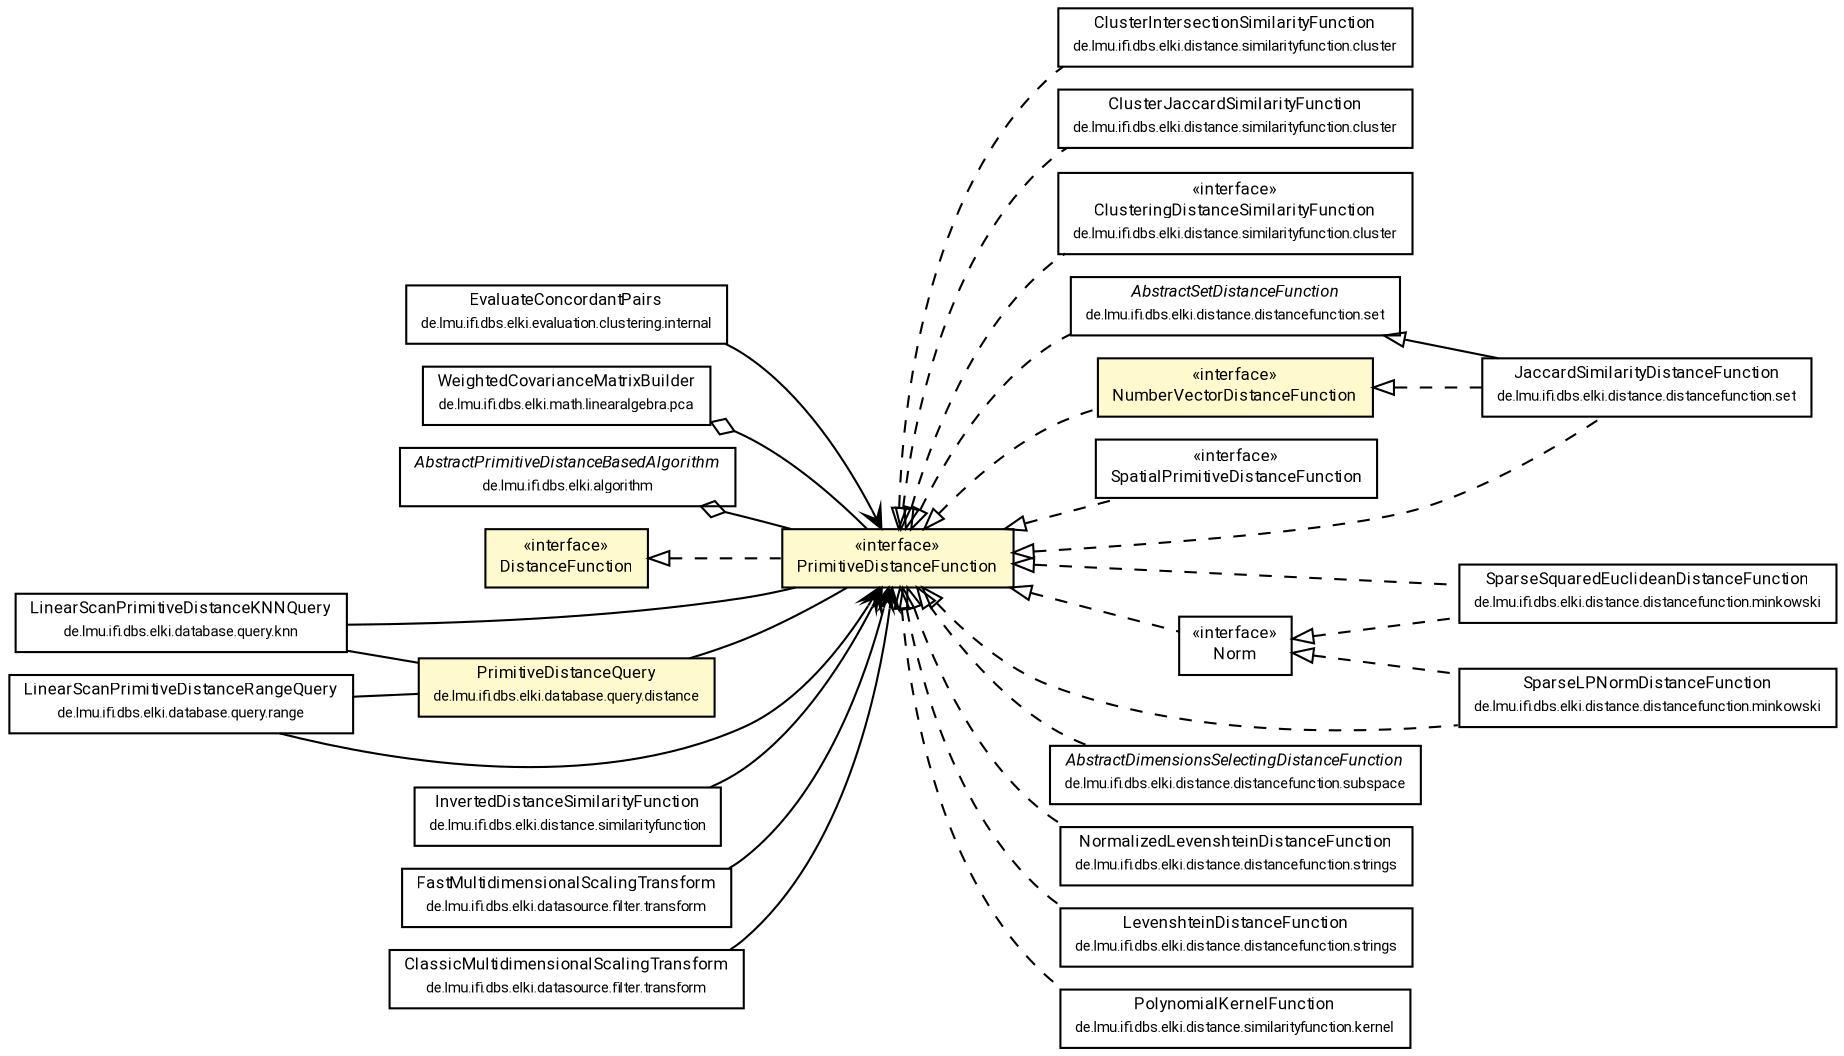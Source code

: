 #!/usr/local/bin/dot
#
# Class diagram 
# Generated by UMLGraph version R5_7_2-60-g0e99a6 (http://www.spinellis.gr/umlgraph/)
#

digraph G {
	graph [fontnames="svg"]
	edge [fontname="Roboto",fontsize=7,labelfontname="Roboto",labelfontsize=7,color="black"];
	node [fontname="Roboto",fontcolor="black",fontsize=8,shape=plaintext,margin=0,width=0,height=0];
	nodesep=0.15;
	ranksep=0.25;
	rankdir=LR;
	// de.lmu.ifi.dbs.elki.distance.similarityfunction.cluster.ClusterIntersectionSimilarityFunction
	c8379928 [label=<<table title="de.lmu.ifi.dbs.elki.distance.similarityfunction.cluster.ClusterIntersectionSimilarityFunction" border="0" cellborder="1" cellspacing="0" cellpadding="2" href="../similarityfunction/cluster/ClusterIntersectionSimilarityFunction.html" target="_parent">
		<tr><td><table border="0" cellspacing="0" cellpadding="1">
		<tr><td align="center" balign="center"> <font face="Roboto">ClusterIntersectionSimilarityFunction</font> </td></tr>
		<tr><td align="center" balign="center"> <font face="Roboto" point-size="7.0">de.lmu.ifi.dbs.elki.distance.similarityfunction.cluster</font> </td></tr>
		</table></td></tr>
		</table>>, URL="../similarityfunction/cluster/ClusterIntersectionSimilarityFunction.html"];
	// de.lmu.ifi.dbs.elki.distance.similarityfunction.cluster.ClusterJaccardSimilarityFunction
	c8379930 [label=<<table title="de.lmu.ifi.dbs.elki.distance.similarityfunction.cluster.ClusterJaccardSimilarityFunction" border="0" cellborder="1" cellspacing="0" cellpadding="2" href="../similarityfunction/cluster/ClusterJaccardSimilarityFunction.html" target="_parent">
		<tr><td><table border="0" cellspacing="0" cellpadding="1">
		<tr><td align="center" balign="center"> <font face="Roboto">ClusterJaccardSimilarityFunction</font> </td></tr>
		<tr><td align="center" balign="center"> <font face="Roboto" point-size="7.0">de.lmu.ifi.dbs.elki.distance.similarityfunction.cluster</font> </td></tr>
		</table></td></tr>
		</table>>, URL="../similarityfunction/cluster/ClusterJaccardSimilarityFunction.html"];
	// de.lmu.ifi.dbs.elki.distance.similarityfunction.cluster.ClusteringDistanceSimilarityFunction
	c8379934 [label=<<table title="de.lmu.ifi.dbs.elki.distance.similarityfunction.cluster.ClusteringDistanceSimilarityFunction" border="0" cellborder="1" cellspacing="0" cellpadding="2" href="../similarityfunction/cluster/ClusteringDistanceSimilarityFunction.html" target="_parent">
		<tr><td><table border="0" cellspacing="0" cellpadding="1">
		<tr><td align="center" balign="center"> &#171;interface&#187; </td></tr>
		<tr><td align="center" balign="center"> <font face="Roboto">ClusteringDistanceSimilarityFunction</font> </td></tr>
		<tr><td align="center" balign="center"> <font face="Roboto" point-size="7.0">de.lmu.ifi.dbs.elki.distance.similarityfunction.cluster</font> </td></tr>
		</table></td></tr>
		</table>>, URL="../similarityfunction/cluster/ClusteringDistanceSimilarityFunction.html"];
	// de.lmu.ifi.dbs.elki.evaluation.clustering.internal.EvaluateConcordantPairs<O>
	c8379959 [label=<<table title="de.lmu.ifi.dbs.elki.evaluation.clustering.internal.EvaluateConcordantPairs" border="0" cellborder="1" cellspacing="0" cellpadding="2" href="../../evaluation/clustering/internal/EvaluateConcordantPairs.html" target="_parent">
		<tr><td><table border="0" cellspacing="0" cellpadding="1">
		<tr><td align="center" balign="center"> <font face="Roboto">EvaluateConcordantPairs</font> </td></tr>
		<tr><td align="center" balign="center"> <font face="Roboto" point-size="7.0">de.lmu.ifi.dbs.elki.evaluation.clustering.internal</font> </td></tr>
		</table></td></tr>
		</table>>, URL="../../evaluation/clustering/internal/EvaluateConcordantPairs.html"];
	// de.lmu.ifi.dbs.elki.math.linearalgebra.pca.WeightedCovarianceMatrixBuilder
	c8380444 [label=<<table title="de.lmu.ifi.dbs.elki.math.linearalgebra.pca.WeightedCovarianceMatrixBuilder" border="0" cellborder="1" cellspacing="0" cellpadding="2" href="../../math/linearalgebra/pca/WeightedCovarianceMatrixBuilder.html" target="_parent">
		<tr><td><table border="0" cellspacing="0" cellpadding="1">
		<tr><td align="center" balign="center"> <font face="Roboto">WeightedCovarianceMatrixBuilder</font> </td></tr>
		<tr><td align="center" balign="center"> <font face="Roboto" point-size="7.0">de.lmu.ifi.dbs.elki.math.linearalgebra.pca</font> </td></tr>
		</table></td></tr>
		</table>>, URL="../../math/linearalgebra/pca/WeightedCovarianceMatrixBuilder.html"];
	// de.lmu.ifi.dbs.elki.algorithm.AbstractPrimitiveDistanceBasedAlgorithm<O, R extends de.lmu.ifi.dbs.elki.result.Result>
	c8380494 [label=<<table title="de.lmu.ifi.dbs.elki.algorithm.AbstractPrimitiveDistanceBasedAlgorithm" border="0" cellborder="1" cellspacing="0" cellpadding="2" href="../../algorithm/AbstractPrimitiveDistanceBasedAlgorithm.html" target="_parent">
		<tr><td><table border="0" cellspacing="0" cellpadding="1">
		<tr><td align="center" balign="center"> <font face="Roboto"><i>AbstractPrimitiveDistanceBasedAlgorithm</i></font> </td></tr>
		<tr><td align="center" balign="center"> <font face="Roboto" point-size="7.0">de.lmu.ifi.dbs.elki.algorithm</font> </td></tr>
		</table></td></tr>
		</table>>, URL="../../algorithm/AbstractPrimitiveDistanceBasedAlgorithm.html"];
	// de.lmu.ifi.dbs.elki.distance.distancefunction.DistanceFunction<O>
	c8380509 [label=<<table title="de.lmu.ifi.dbs.elki.distance.distancefunction.DistanceFunction" border="0" cellborder="1" cellspacing="0" cellpadding="2" bgcolor="LemonChiffon" href="DistanceFunction.html" target="_parent">
		<tr><td><table border="0" cellspacing="0" cellpadding="1">
		<tr><td align="center" balign="center"> &#171;interface&#187; </td></tr>
		<tr><td align="center" balign="center"> <font face="Roboto">DistanceFunction</font> </td></tr>
		</table></td></tr>
		</table>>, URL="DistanceFunction.html"];
	// de.lmu.ifi.dbs.elki.distance.distancefunction.PrimitiveDistanceFunction<O>
	c8380510 [label=<<table title="de.lmu.ifi.dbs.elki.distance.distancefunction.PrimitiveDistanceFunction" border="0" cellborder="1" cellspacing="0" cellpadding="2" bgcolor="lemonChiffon" href="PrimitiveDistanceFunction.html" target="_parent">
		<tr><td><table border="0" cellspacing="0" cellpadding="1">
		<tr><td align="center" balign="center"> &#171;interface&#187; </td></tr>
		<tr><td align="center" balign="center"> <font face="Roboto">PrimitiveDistanceFunction</font> </td></tr>
		</table></td></tr>
		</table>>, URL="PrimitiveDistanceFunction.html"];
	// de.lmu.ifi.dbs.elki.distance.distancefunction.NumberVectorDistanceFunction<O>
	c8380511 [label=<<table title="de.lmu.ifi.dbs.elki.distance.distancefunction.NumberVectorDistanceFunction" border="0" cellborder="1" cellspacing="0" cellpadding="2" bgcolor="LemonChiffon" href="NumberVectorDistanceFunction.html" target="_parent">
		<tr><td><table border="0" cellspacing="0" cellpadding="1">
		<tr><td align="center" balign="center"> &#171;interface&#187; </td></tr>
		<tr><td align="center" balign="center"> <font face="Roboto">NumberVectorDistanceFunction</font> </td></tr>
		</table></td></tr>
		</table>>, URL="NumberVectorDistanceFunction.html"];
	// de.lmu.ifi.dbs.elki.distance.distancefunction.Norm<O>
	c8380512 [label=<<table title="de.lmu.ifi.dbs.elki.distance.distancefunction.Norm" border="0" cellborder="1" cellspacing="0" cellpadding="2" href="Norm.html" target="_parent">
		<tr><td><table border="0" cellspacing="0" cellpadding="1">
		<tr><td align="center" balign="center"> &#171;interface&#187; </td></tr>
		<tr><td align="center" balign="center"> <font face="Roboto">Norm</font> </td></tr>
		</table></td></tr>
		</table>>, URL="Norm.html"];
	// de.lmu.ifi.dbs.elki.distance.distancefunction.SpatialPrimitiveDistanceFunction<V extends de.lmu.ifi.dbs.elki.data.spatial.SpatialComparable>
	c8380514 [label=<<table title="de.lmu.ifi.dbs.elki.distance.distancefunction.SpatialPrimitiveDistanceFunction" border="0" cellborder="1" cellspacing="0" cellpadding="2" href="SpatialPrimitiveDistanceFunction.html" target="_parent">
		<tr><td><table border="0" cellspacing="0" cellpadding="1">
		<tr><td align="center" balign="center"> &#171;interface&#187; </td></tr>
		<tr><td align="center" balign="center"> <font face="Roboto">SpatialPrimitiveDistanceFunction</font> </td></tr>
		</table></td></tr>
		</table>>, URL="SpatialPrimitiveDistanceFunction.html"];
	// de.lmu.ifi.dbs.elki.database.query.distance.PrimitiveDistanceQuery<O>
	c8380530 [label=<<table title="de.lmu.ifi.dbs.elki.database.query.distance.PrimitiveDistanceQuery" border="0" cellborder="1" cellspacing="0" cellpadding="2" bgcolor="LemonChiffon" href="../../database/query/distance/PrimitiveDistanceQuery.html" target="_parent">
		<tr><td><table border="0" cellspacing="0" cellpadding="1">
		<tr><td align="center" balign="center"> <font face="Roboto">PrimitiveDistanceQuery</font> </td></tr>
		<tr><td align="center" balign="center"> <font face="Roboto" point-size="7.0">de.lmu.ifi.dbs.elki.database.query.distance</font> </td></tr>
		</table></td></tr>
		</table>>, URL="../../database/query/distance/PrimitiveDistanceQuery.html"];
	// de.lmu.ifi.dbs.elki.distance.distancefunction.minkowski.SparseSquaredEuclideanDistanceFunction
	c8380865 [label=<<table title="de.lmu.ifi.dbs.elki.distance.distancefunction.minkowski.SparseSquaredEuclideanDistanceFunction" border="0" cellborder="1" cellspacing="0" cellpadding="2" href="minkowski/SparseSquaredEuclideanDistanceFunction.html" target="_parent">
		<tr><td><table border="0" cellspacing="0" cellpadding="1">
		<tr><td align="center" balign="center"> <font face="Roboto">SparseSquaredEuclideanDistanceFunction</font> </td></tr>
		<tr><td align="center" balign="center"> <font face="Roboto" point-size="7.0">de.lmu.ifi.dbs.elki.distance.distancefunction.minkowski</font> </td></tr>
		</table></td></tr>
		</table>>, URL="minkowski/SparseSquaredEuclideanDistanceFunction.html"];
	// de.lmu.ifi.dbs.elki.distance.distancefunction.minkowski.SparseLPNormDistanceFunction
	c8380887 [label=<<table title="de.lmu.ifi.dbs.elki.distance.distancefunction.minkowski.SparseLPNormDistanceFunction" border="0" cellborder="1" cellspacing="0" cellpadding="2" href="minkowski/SparseLPNormDistanceFunction.html" target="_parent">
		<tr><td><table border="0" cellspacing="0" cellpadding="1">
		<tr><td align="center" balign="center"> <font face="Roboto">SparseLPNormDistanceFunction</font> </td></tr>
		<tr><td align="center" balign="center"> <font face="Roboto" point-size="7.0">de.lmu.ifi.dbs.elki.distance.distancefunction.minkowski</font> </td></tr>
		</table></td></tr>
		</table>>, URL="minkowski/SparseLPNormDistanceFunction.html"];
	// de.lmu.ifi.dbs.elki.distance.distancefunction.set.AbstractSetDistanceFunction<O>
	c8380910 [label=<<table title="de.lmu.ifi.dbs.elki.distance.distancefunction.set.AbstractSetDistanceFunction" border="0" cellborder="1" cellspacing="0" cellpadding="2" href="set/AbstractSetDistanceFunction.html" target="_parent">
		<tr><td><table border="0" cellspacing="0" cellpadding="1">
		<tr><td align="center" balign="center"> <font face="Roboto"><i>AbstractSetDistanceFunction</i></font> </td></tr>
		<tr><td align="center" balign="center"> <font face="Roboto" point-size="7.0">de.lmu.ifi.dbs.elki.distance.distancefunction.set</font> </td></tr>
		</table></td></tr>
		</table>>, URL="set/AbstractSetDistanceFunction.html"];
	// de.lmu.ifi.dbs.elki.distance.distancefunction.set.JaccardSimilarityDistanceFunction
	c8380913 [label=<<table title="de.lmu.ifi.dbs.elki.distance.distancefunction.set.JaccardSimilarityDistanceFunction" border="0" cellborder="1" cellspacing="0" cellpadding="2" href="set/JaccardSimilarityDistanceFunction.html" target="_parent">
		<tr><td><table border="0" cellspacing="0" cellpadding="1">
		<tr><td align="center" balign="center"> <font face="Roboto">JaccardSimilarityDistanceFunction</font> </td></tr>
		<tr><td align="center" balign="center"> <font face="Roboto" point-size="7.0">de.lmu.ifi.dbs.elki.distance.distancefunction.set</font> </td></tr>
		</table></td></tr>
		</table>>, URL="set/JaccardSimilarityDistanceFunction.html"];
	// de.lmu.ifi.dbs.elki.distance.distancefunction.subspace.AbstractDimensionsSelectingDistanceFunction<V extends de.lmu.ifi.dbs.elki.data.FeatureVector<?>>
	c8380930 [label=<<table title="de.lmu.ifi.dbs.elki.distance.distancefunction.subspace.AbstractDimensionsSelectingDistanceFunction" border="0" cellborder="1" cellspacing="0" cellpadding="2" href="subspace/AbstractDimensionsSelectingDistanceFunction.html" target="_parent">
		<tr><td><table border="0" cellspacing="0" cellpadding="1">
		<tr><td align="center" balign="center"> <font face="Roboto"><i>AbstractDimensionsSelectingDistanceFunction</i></font> </td></tr>
		<tr><td align="center" balign="center"> <font face="Roboto" point-size="7.0">de.lmu.ifi.dbs.elki.distance.distancefunction.subspace</font> </td></tr>
		</table></td></tr>
		</table>>, URL="subspace/AbstractDimensionsSelectingDistanceFunction.html"];
	// de.lmu.ifi.dbs.elki.distance.distancefunction.strings.NormalizedLevenshteinDistanceFunction
	c8380932 [label=<<table title="de.lmu.ifi.dbs.elki.distance.distancefunction.strings.NormalizedLevenshteinDistanceFunction" border="0" cellborder="1" cellspacing="0" cellpadding="2" href="strings/NormalizedLevenshteinDistanceFunction.html" target="_parent">
		<tr><td><table border="0" cellspacing="0" cellpadding="1">
		<tr><td align="center" balign="center"> <font face="Roboto">NormalizedLevenshteinDistanceFunction</font> </td></tr>
		<tr><td align="center" balign="center"> <font face="Roboto" point-size="7.0">de.lmu.ifi.dbs.elki.distance.distancefunction.strings</font> </td></tr>
		</table></td></tr>
		</table>>, URL="strings/NormalizedLevenshteinDistanceFunction.html"];
	// de.lmu.ifi.dbs.elki.distance.distancefunction.strings.LevenshteinDistanceFunction
	c8380934 [label=<<table title="de.lmu.ifi.dbs.elki.distance.distancefunction.strings.LevenshteinDistanceFunction" border="0" cellborder="1" cellspacing="0" cellpadding="2" href="strings/LevenshteinDistanceFunction.html" target="_parent">
		<tr><td><table border="0" cellspacing="0" cellpadding="1">
		<tr><td align="center" balign="center"> <font face="Roboto">LevenshteinDistanceFunction</font> </td></tr>
		<tr><td align="center" balign="center"> <font face="Roboto" point-size="7.0">de.lmu.ifi.dbs.elki.distance.distancefunction.strings</font> </td></tr>
		</table></td></tr>
		</table>>, URL="strings/LevenshteinDistanceFunction.html"];
	// de.lmu.ifi.dbs.elki.distance.similarityfunction.kernel.PolynomialKernelFunction
	c8380966 [label=<<table title="de.lmu.ifi.dbs.elki.distance.similarityfunction.kernel.PolynomialKernelFunction" border="0" cellborder="1" cellspacing="0" cellpadding="2" href="../similarityfunction/kernel/PolynomialKernelFunction.html" target="_parent">
		<tr><td><table border="0" cellspacing="0" cellpadding="1">
		<tr><td align="center" balign="center"> <font face="Roboto">PolynomialKernelFunction</font> </td></tr>
		<tr><td align="center" balign="center"> <font face="Roboto" point-size="7.0">de.lmu.ifi.dbs.elki.distance.similarityfunction.kernel</font> </td></tr>
		</table></td></tr>
		</table>>, URL="../similarityfunction/kernel/PolynomialKernelFunction.html"];
	// de.lmu.ifi.dbs.elki.distance.similarityfunction.InvertedDistanceSimilarityFunction<O>
	c8380972 [label=<<table title="de.lmu.ifi.dbs.elki.distance.similarityfunction.InvertedDistanceSimilarityFunction" border="0" cellborder="1" cellspacing="0" cellpadding="2" href="../similarityfunction/InvertedDistanceSimilarityFunction.html" target="_parent">
		<tr><td><table border="0" cellspacing="0" cellpadding="1">
		<tr><td align="center" balign="center"> <font face="Roboto">InvertedDistanceSimilarityFunction</font> </td></tr>
		<tr><td align="center" balign="center"> <font face="Roboto" point-size="7.0">de.lmu.ifi.dbs.elki.distance.similarityfunction</font> </td></tr>
		</table></td></tr>
		</table>>, URL="../similarityfunction/InvertedDistanceSimilarityFunction.html"];
	// de.lmu.ifi.dbs.elki.database.query.knn.LinearScanPrimitiveDistanceKNNQuery<O>
	c8381602 [label=<<table title="de.lmu.ifi.dbs.elki.database.query.knn.LinearScanPrimitiveDistanceKNNQuery" border="0" cellborder="1" cellspacing="0" cellpadding="2" href="../../database/query/knn/LinearScanPrimitiveDistanceKNNQuery.html" target="_parent">
		<tr><td><table border="0" cellspacing="0" cellpadding="1">
		<tr><td align="center" balign="center"> <font face="Roboto">LinearScanPrimitiveDistanceKNNQuery</font> </td></tr>
		<tr><td align="center" balign="center"> <font face="Roboto" point-size="7.0">de.lmu.ifi.dbs.elki.database.query.knn</font> </td></tr>
		</table></td></tr>
		</table>>, URL="../../database/query/knn/LinearScanPrimitiveDistanceKNNQuery.html"];
	// de.lmu.ifi.dbs.elki.database.query.range.LinearScanPrimitiveDistanceRangeQuery<O>
	c8381613 [label=<<table title="de.lmu.ifi.dbs.elki.database.query.range.LinearScanPrimitiveDistanceRangeQuery" border="0" cellborder="1" cellspacing="0" cellpadding="2" href="../../database/query/range/LinearScanPrimitiveDistanceRangeQuery.html" target="_parent">
		<tr><td><table border="0" cellspacing="0" cellpadding="1">
		<tr><td align="center" balign="center"> <font face="Roboto">LinearScanPrimitiveDistanceRangeQuery</font> </td></tr>
		<tr><td align="center" balign="center"> <font face="Roboto" point-size="7.0">de.lmu.ifi.dbs.elki.database.query.range</font> </td></tr>
		</table></td></tr>
		</table>>, URL="../../database/query/range/LinearScanPrimitiveDistanceRangeQuery.html"];
	// de.lmu.ifi.dbs.elki.datasource.filter.transform.FastMultidimensionalScalingTransform<I, O extends de.lmu.ifi.dbs.elki.data.NumberVector>
	c8382086 [label=<<table title="de.lmu.ifi.dbs.elki.datasource.filter.transform.FastMultidimensionalScalingTransform" border="0" cellborder="1" cellspacing="0" cellpadding="2" href="../../datasource/filter/transform/FastMultidimensionalScalingTransform.html" target="_parent">
		<tr><td><table border="0" cellspacing="0" cellpadding="1">
		<tr><td align="center" balign="center"> <font face="Roboto">FastMultidimensionalScalingTransform</font> </td></tr>
		<tr><td align="center" balign="center"> <font face="Roboto" point-size="7.0">de.lmu.ifi.dbs.elki.datasource.filter.transform</font> </td></tr>
		</table></td></tr>
		</table>>, URL="../../datasource/filter/transform/FastMultidimensionalScalingTransform.html"];
	// de.lmu.ifi.dbs.elki.datasource.filter.transform.ClassicMultidimensionalScalingTransform<I, O extends de.lmu.ifi.dbs.elki.data.NumberVector>
	c8382088 [label=<<table title="de.lmu.ifi.dbs.elki.datasource.filter.transform.ClassicMultidimensionalScalingTransform" border="0" cellborder="1" cellspacing="0" cellpadding="2" href="../../datasource/filter/transform/ClassicMultidimensionalScalingTransform.html" target="_parent">
		<tr><td><table border="0" cellspacing="0" cellpadding="1">
		<tr><td align="center" balign="center"> <font face="Roboto">ClassicMultidimensionalScalingTransform</font> </td></tr>
		<tr><td align="center" balign="center"> <font face="Roboto" point-size="7.0">de.lmu.ifi.dbs.elki.datasource.filter.transform</font> </td></tr>
		</table></td></tr>
		</table>>, URL="../../datasource/filter/transform/ClassicMultidimensionalScalingTransform.html"];
	// de.lmu.ifi.dbs.elki.distance.similarityfunction.cluster.ClusterIntersectionSimilarityFunction implements de.lmu.ifi.dbs.elki.distance.distancefunction.PrimitiveDistanceFunction<O>
	c8380510 -> c8379928 [arrowtail=empty,style=dashed,dir=back,weight=9];
	// de.lmu.ifi.dbs.elki.distance.similarityfunction.cluster.ClusterJaccardSimilarityFunction implements de.lmu.ifi.dbs.elki.distance.distancefunction.PrimitiveDistanceFunction<O>
	c8380510 -> c8379930 [arrowtail=empty,style=dashed,dir=back,weight=9];
	// de.lmu.ifi.dbs.elki.distance.similarityfunction.cluster.ClusteringDistanceSimilarityFunction implements de.lmu.ifi.dbs.elki.distance.distancefunction.PrimitiveDistanceFunction<O>
	c8380510 -> c8379934 [arrowtail=empty,style=dashed,dir=back,weight=9];
	// de.lmu.ifi.dbs.elki.math.linearalgebra.pca.WeightedCovarianceMatrixBuilder has de.lmu.ifi.dbs.elki.distance.distancefunction.PrimitiveDistanceFunction<O>
	c8380444 -> c8380510 [arrowhead=none,arrowtail=ediamond,dir=back,weight=4];
	// de.lmu.ifi.dbs.elki.algorithm.AbstractPrimitiveDistanceBasedAlgorithm<O, R extends de.lmu.ifi.dbs.elki.result.Result> has de.lmu.ifi.dbs.elki.distance.distancefunction.PrimitiveDistanceFunction<O>
	c8380494 -> c8380510 [arrowhead=none,arrowtail=ediamond,dir=back,weight=4];
	// de.lmu.ifi.dbs.elki.distance.distancefunction.PrimitiveDistanceFunction<O> implements de.lmu.ifi.dbs.elki.distance.distancefunction.DistanceFunction<O>
	c8380509 -> c8380510 [arrowtail=empty,style=dashed,dir=back,weight=9];
	// de.lmu.ifi.dbs.elki.distance.distancefunction.NumberVectorDistanceFunction<O> implements de.lmu.ifi.dbs.elki.distance.distancefunction.PrimitiveDistanceFunction<O>
	c8380510 -> c8380511 [arrowtail=empty,style=dashed,dir=back,weight=9];
	// de.lmu.ifi.dbs.elki.distance.distancefunction.Norm<O> implements de.lmu.ifi.dbs.elki.distance.distancefunction.PrimitiveDistanceFunction<O>
	c8380510 -> c8380512 [arrowtail=empty,style=dashed,dir=back,weight=9];
	// de.lmu.ifi.dbs.elki.distance.distancefunction.SpatialPrimitiveDistanceFunction<V extends de.lmu.ifi.dbs.elki.data.spatial.SpatialComparable> implements de.lmu.ifi.dbs.elki.distance.distancefunction.PrimitiveDistanceFunction<O>
	c8380510 -> c8380514 [arrowtail=empty,style=dashed,dir=back,weight=9];
	// de.lmu.ifi.dbs.elki.database.query.distance.PrimitiveDistanceQuery<O> assoc de.lmu.ifi.dbs.elki.distance.distancefunction.PrimitiveDistanceFunction<O>
	c8380530 -> c8380510 [arrowhead=none,weight=2];
	// de.lmu.ifi.dbs.elki.distance.distancefunction.minkowski.SparseSquaredEuclideanDistanceFunction implements de.lmu.ifi.dbs.elki.distance.distancefunction.PrimitiveDistanceFunction<O>
	c8380510 -> c8380865 [arrowtail=empty,style=dashed,dir=back,weight=9];
	// de.lmu.ifi.dbs.elki.distance.distancefunction.minkowski.SparseSquaredEuclideanDistanceFunction implements de.lmu.ifi.dbs.elki.distance.distancefunction.Norm<O>
	c8380512 -> c8380865 [arrowtail=empty,style=dashed,dir=back,weight=9];
	// de.lmu.ifi.dbs.elki.distance.distancefunction.minkowski.SparseLPNormDistanceFunction implements de.lmu.ifi.dbs.elki.distance.distancefunction.PrimitiveDistanceFunction<O>
	c8380510 -> c8380887 [arrowtail=empty,style=dashed,dir=back,weight=9];
	// de.lmu.ifi.dbs.elki.distance.distancefunction.minkowski.SparseLPNormDistanceFunction implements de.lmu.ifi.dbs.elki.distance.distancefunction.Norm<O>
	c8380512 -> c8380887 [arrowtail=empty,style=dashed,dir=back,weight=9];
	// de.lmu.ifi.dbs.elki.distance.distancefunction.set.AbstractSetDistanceFunction<O> implements de.lmu.ifi.dbs.elki.distance.distancefunction.PrimitiveDistanceFunction<O>
	c8380510 -> c8380910 [arrowtail=empty,style=dashed,dir=back,weight=9];
	// de.lmu.ifi.dbs.elki.distance.distancefunction.set.JaccardSimilarityDistanceFunction extends de.lmu.ifi.dbs.elki.distance.distancefunction.set.AbstractSetDistanceFunction<O>
	c8380910 -> c8380913 [arrowtail=empty,dir=back,weight=10];
	// de.lmu.ifi.dbs.elki.distance.distancefunction.set.JaccardSimilarityDistanceFunction implements de.lmu.ifi.dbs.elki.distance.distancefunction.NumberVectorDistanceFunction<O>
	c8380511 -> c8380913 [arrowtail=empty,style=dashed,dir=back,weight=9];
	// de.lmu.ifi.dbs.elki.distance.distancefunction.set.JaccardSimilarityDistanceFunction implements de.lmu.ifi.dbs.elki.distance.distancefunction.PrimitiveDistanceFunction<O>
	c8380510 -> c8380913 [arrowtail=empty,style=dashed,dir=back,weight=9];
	// de.lmu.ifi.dbs.elki.distance.distancefunction.subspace.AbstractDimensionsSelectingDistanceFunction<V extends de.lmu.ifi.dbs.elki.data.FeatureVector<?>> implements de.lmu.ifi.dbs.elki.distance.distancefunction.PrimitiveDistanceFunction<O>
	c8380510 -> c8380930 [arrowtail=empty,style=dashed,dir=back,weight=9];
	// de.lmu.ifi.dbs.elki.distance.distancefunction.strings.NormalizedLevenshteinDistanceFunction implements de.lmu.ifi.dbs.elki.distance.distancefunction.PrimitiveDistanceFunction<O>
	c8380510 -> c8380932 [arrowtail=empty,style=dashed,dir=back,weight=9];
	// de.lmu.ifi.dbs.elki.distance.distancefunction.strings.LevenshteinDistanceFunction implements de.lmu.ifi.dbs.elki.distance.distancefunction.PrimitiveDistanceFunction<O>
	c8380510 -> c8380934 [arrowtail=empty,style=dashed,dir=back,weight=9];
	// de.lmu.ifi.dbs.elki.distance.similarityfunction.kernel.PolynomialKernelFunction implements de.lmu.ifi.dbs.elki.distance.distancefunction.PrimitiveDistanceFunction<O>
	c8380510 -> c8380966 [arrowtail=empty,style=dashed,dir=back,weight=9];
	// de.lmu.ifi.dbs.elki.database.query.knn.LinearScanPrimitiveDistanceKNNQuery<O> assoc de.lmu.ifi.dbs.elki.database.query.distance.PrimitiveDistanceQuery<O>
	c8381602 -> c8380530 [arrowhead=none,weight=2];
	// de.lmu.ifi.dbs.elki.database.query.knn.LinearScanPrimitiveDistanceKNNQuery<O> assoc de.lmu.ifi.dbs.elki.distance.distancefunction.PrimitiveDistanceFunction<O>
	c8381602 -> c8380510 [arrowhead=none,weight=2];
	// de.lmu.ifi.dbs.elki.database.query.range.LinearScanPrimitiveDistanceRangeQuery<O> assoc de.lmu.ifi.dbs.elki.database.query.distance.PrimitiveDistanceQuery<O>
	c8381613 -> c8380530 [arrowhead=none,weight=2];
	// de.lmu.ifi.dbs.elki.evaluation.clustering.internal.EvaluateConcordantPairs<O> navassoc de.lmu.ifi.dbs.elki.distance.distancefunction.PrimitiveDistanceFunction<O>
	c8379959 -> c8380510 [arrowhead=open,weight=1];
	// de.lmu.ifi.dbs.elki.distance.similarityfunction.InvertedDistanceSimilarityFunction<O> navassoc de.lmu.ifi.dbs.elki.distance.distancefunction.PrimitiveDistanceFunction<O>
	c8380972 -> c8380510 [arrowhead=open,weight=1];
	// de.lmu.ifi.dbs.elki.database.query.range.LinearScanPrimitiveDistanceRangeQuery<O> navassoc de.lmu.ifi.dbs.elki.distance.distancefunction.PrimitiveDistanceFunction<O>
	c8381613 -> c8380510 [arrowhead=open,weight=1];
	// de.lmu.ifi.dbs.elki.datasource.filter.transform.FastMultidimensionalScalingTransform<I, O extends de.lmu.ifi.dbs.elki.data.NumberVector> navassoc de.lmu.ifi.dbs.elki.distance.distancefunction.PrimitiveDistanceFunction<O>
	c8382086 -> c8380510 [arrowhead=open,weight=1];
	// de.lmu.ifi.dbs.elki.datasource.filter.transform.ClassicMultidimensionalScalingTransform<I, O extends de.lmu.ifi.dbs.elki.data.NumberVector> navassoc de.lmu.ifi.dbs.elki.distance.distancefunction.PrimitiveDistanceFunction<O>
	c8382088 -> c8380510 [arrowhead=open,weight=1];
}

